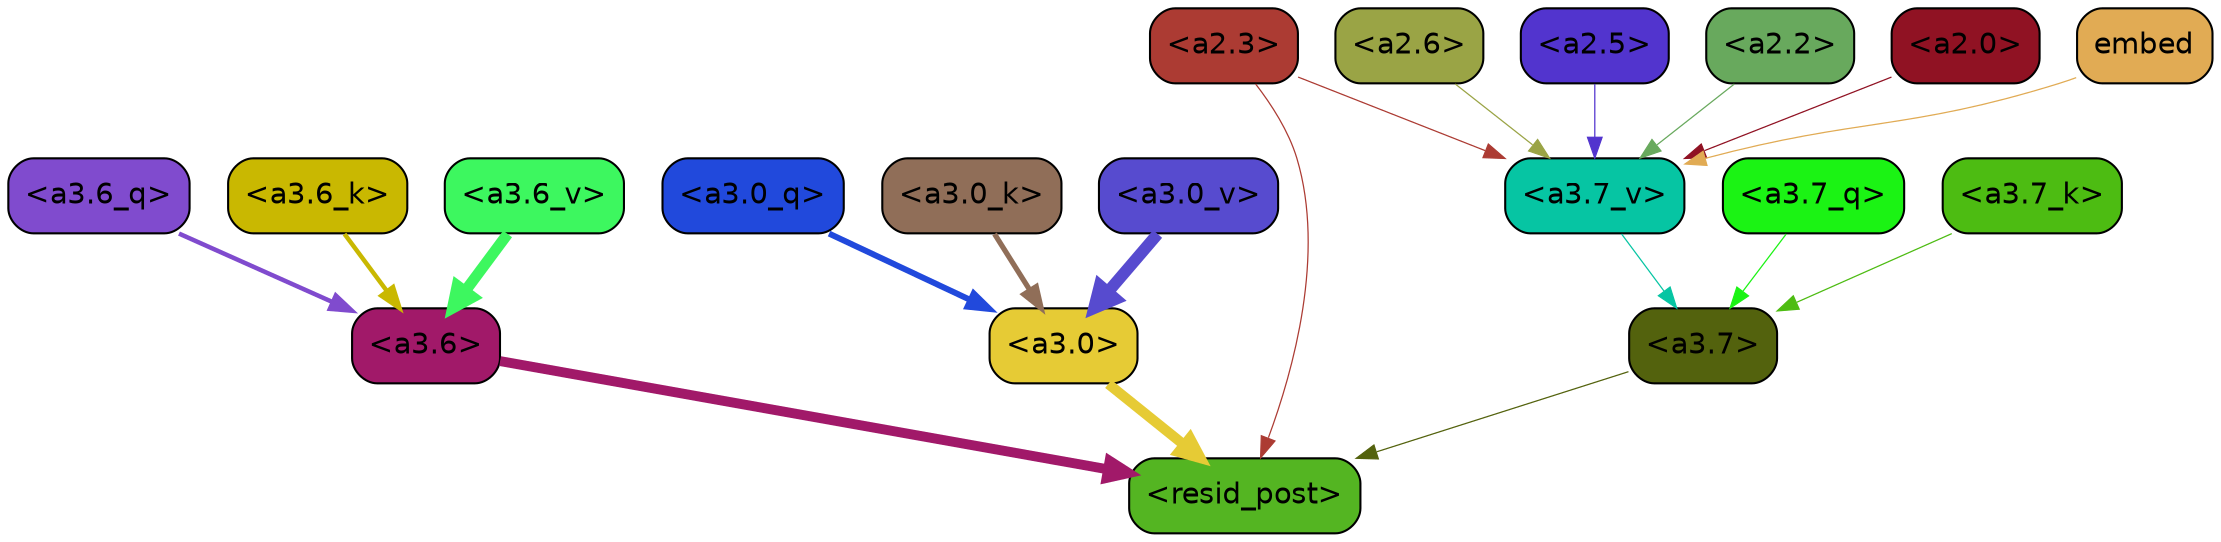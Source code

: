 strict digraph "" {
	graph [bgcolor=transparent,
		layout=dot,
		overlap=false,
		splines=true
	];
	"<a3.7>"	[color=black,
		fillcolor="#53620d",
		fontname=Helvetica,
		shape=box,
		style="filled, rounded"];
	"<resid_post>"	[color=black,
		fillcolor="#54b522",
		fontname=Helvetica,
		shape=box,
		style="filled, rounded"];
	"<a3.7>" -> "<resid_post>"	[color="#53620d",
		penwidth=0.6];
	"<a3.6>"	[color=black,
		fillcolor="#a11969",
		fontname=Helvetica,
		shape=box,
		style="filled, rounded"];
	"<a3.6>" -> "<resid_post>"	[color="#a11969",
		penwidth=4.746312499046326];
	"<a3.0>"	[color=black,
		fillcolor="#e6cb35",
		fontname=Helvetica,
		shape=box,
		style="filled, rounded"];
	"<a3.0>" -> "<resid_post>"	[color="#e6cb35",
		penwidth=4.896343111991882];
	"<a2.3>"	[color=black,
		fillcolor="#ac3b33",
		fontname=Helvetica,
		shape=box,
		style="filled, rounded"];
	"<a2.3>" -> "<resid_post>"	[color="#ac3b33",
		penwidth=0.6];
	"<a3.7_v>"	[color=black,
		fillcolor="#06c5a3",
		fontname=Helvetica,
		shape=box,
		style="filled, rounded"];
	"<a2.3>" -> "<a3.7_v>"	[color="#ac3b33",
		penwidth=0.6];
	"<a3.7_q>"	[color=black,
		fillcolor="#1bf314",
		fontname=Helvetica,
		shape=box,
		style="filled, rounded"];
	"<a3.7_q>" -> "<a3.7>"	[color="#1bf314",
		penwidth=0.6];
	"<a3.6_q>"	[color=black,
		fillcolor="#804bce",
		fontname=Helvetica,
		shape=box,
		style="filled, rounded"];
	"<a3.6_q>" -> "<a3.6>"	[color="#804bce",
		penwidth=2.160832464694977];
	"<a3.0_q>"	[color=black,
		fillcolor="#2149dc",
		fontname=Helvetica,
		shape=box,
		style="filled, rounded"];
	"<a3.0_q>" -> "<a3.0>"	[color="#2149dc",
		penwidth=2.870753765106201];
	"<a3.7_k>"	[color=black,
		fillcolor="#4dbc12",
		fontname=Helvetica,
		shape=box,
		style="filled, rounded"];
	"<a3.7_k>" -> "<a3.7>"	[color="#4dbc12",
		penwidth=0.6];
	"<a3.6_k>"	[color=black,
		fillcolor="#c9b801",
		fontname=Helvetica,
		shape=box,
		style="filled, rounded"];
	"<a3.6_k>" -> "<a3.6>"	[color="#c9b801",
		penwidth=2.13908451795578];
	"<a3.0_k>"	[color=black,
		fillcolor="#906e58",
		fontname=Helvetica,
		shape=box,
		style="filled, rounded"];
	"<a3.0_k>" -> "<a3.0>"	[color="#906e58",
		penwidth=2.520303964614868];
	"<a3.7_v>" -> "<a3.7>"	[color="#06c5a3",
		penwidth=0.6];
	"<a3.6_v>"	[color=black,
		fillcolor="#3df75f",
		fontname=Helvetica,
		shape=box,
		style="filled, rounded"];
	"<a3.6_v>" -> "<a3.6>"	[color="#3df75f",
		penwidth=5.297133803367615];
	"<a3.0_v>"	[color=black,
		fillcolor="#574bcf",
		fontname=Helvetica,
		shape=box,
		style="filled, rounded"];
	"<a3.0_v>" -> "<a3.0>"	[color="#574bcf",
		penwidth=5.680712580680847];
	"<a2.6>"	[color=black,
		fillcolor="#9aa445",
		fontname=Helvetica,
		shape=box,
		style="filled, rounded"];
	"<a2.6>" -> "<a3.7_v>"	[color="#9aa445",
		penwidth=0.6];
	"<a2.5>"	[color=black,
		fillcolor="#5234ce",
		fontname=Helvetica,
		shape=box,
		style="filled, rounded"];
	"<a2.5>" -> "<a3.7_v>"	[color="#5234ce",
		penwidth=0.6];
	"<a2.2>"	[color=black,
		fillcolor="#68a95d",
		fontname=Helvetica,
		shape=box,
		style="filled, rounded"];
	"<a2.2>" -> "<a3.7_v>"	[color="#68a95d",
		penwidth=0.6];
	"<a2.0>"	[color=black,
		fillcolor="#901223",
		fontname=Helvetica,
		shape=box,
		style="filled, rounded"];
	"<a2.0>" -> "<a3.7_v>"	[color="#901223",
		penwidth=0.6];
	embed	[color=black,
		fillcolor="#e1ab54",
		fontname=Helvetica,
		shape=box,
		style="filled, rounded"];
	embed -> "<a3.7_v>"	[color="#e1ab54",
		penwidth=0.6];
}
